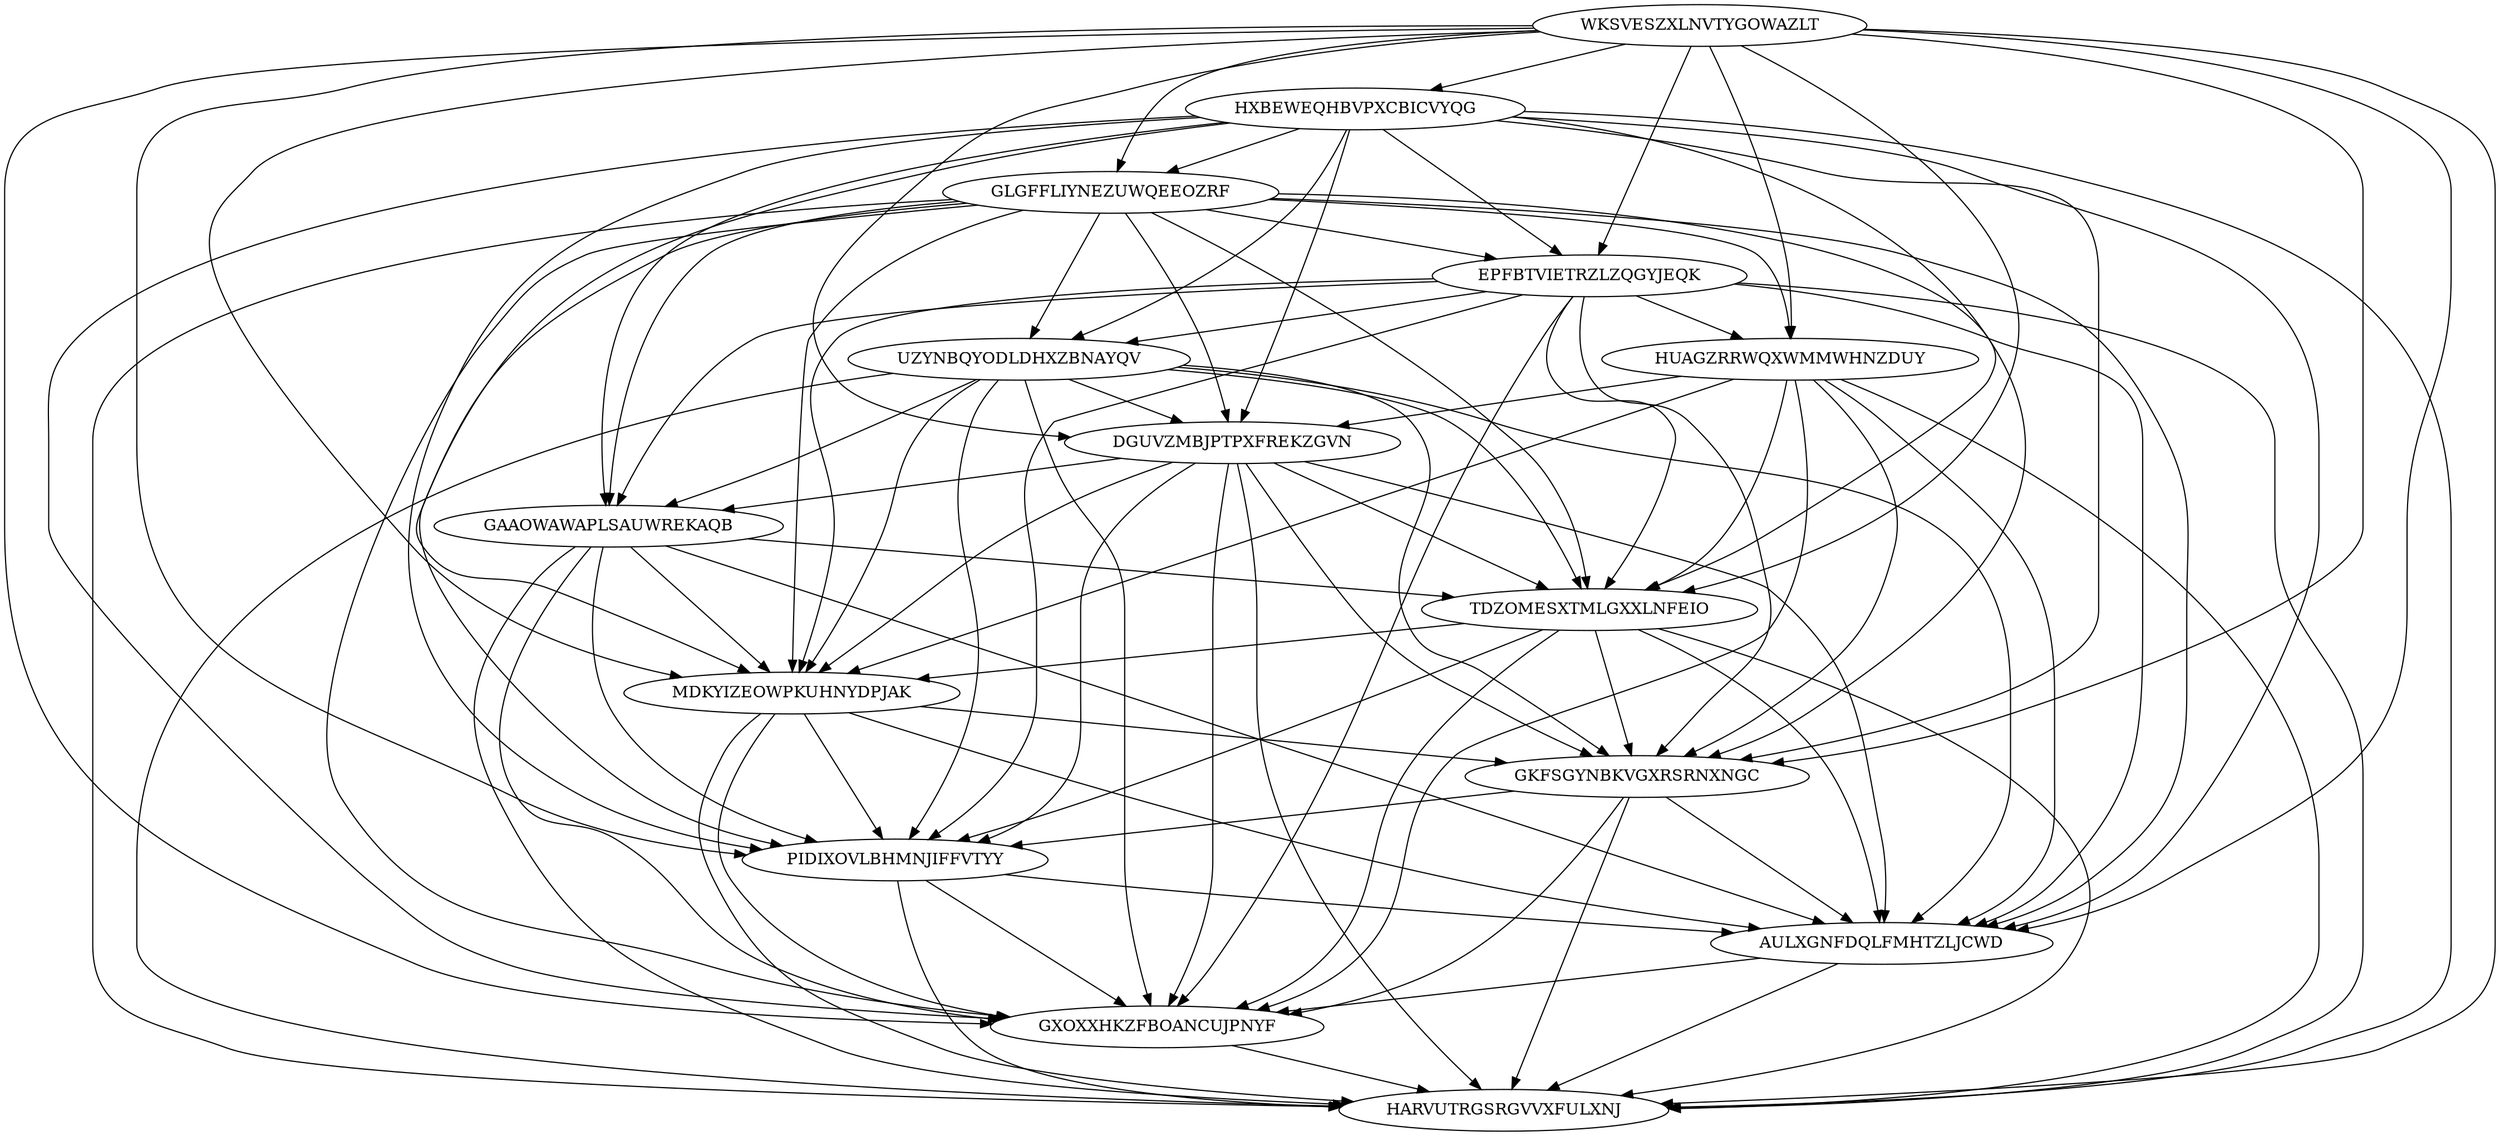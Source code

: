 digraph N15M97 {
	WKSVESZXLNVTYGOWAZLT	[Weight=19];
	HXBEWEQHBVPXCBICVYQG	[Weight=16];
	GLGFFLIYNEZUWQEEOZRF	[Weight=19];
	EPFBTVIETRZLZQGYJEQK	[Weight=11];
	UZYNBQYODLDHXZBNAYQV	[Weight=11];
	HUAGZRRWQXWMMWHNZDUY	[Weight=11];
	DGUVZMBJPTPXFREKZGVN	[Weight=14];
	GAAOWAWAPLSAUWREKAQB	[Weight=15];
	TDZOMESXTMLGXXLNFEIO	[Weight=11];
	MDKYIZEOWPKUHNYDPJAK	[Weight=19];
	GKFSGYNBKVGXRSRNXNGC	[Weight=19];
	PIDIXOVLBHMNJIFFVTYY	[Weight=16];
	AULXGNFDQLFMHTZLJCWD	[Weight=18];
	GXOXXHKZFBOANCUJPNYF	[Weight=18];
	HARVUTRGSRGVVXFULXNJ	[Weight=10];
	UZYNBQYODLDHXZBNAYQV -> PIDIXOVLBHMNJIFFVTYY [Weight=18];
	TDZOMESXTMLGXXLNFEIO -> HARVUTRGSRGVVXFULXNJ [Weight=17];
	HXBEWEQHBVPXCBICVYQG -> MDKYIZEOWPKUHNYDPJAK [Weight=11];
	HXBEWEQHBVPXCBICVYQG -> GLGFFLIYNEZUWQEEOZRF [Weight=16];
	TDZOMESXTMLGXXLNFEIO -> GXOXXHKZFBOANCUJPNYF [Weight=20];
	TDZOMESXTMLGXXLNFEIO -> PIDIXOVLBHMNJIFFVTYY [Weight=16];
	GLGFFLIYNEZUWQEEOZRF -> HARVUTRGSRGVVXFULXNJ [Weight=13];
	AULXGNFDQLFMHTZLJCWD -> GXOXXHKZFBOANCUJPNYF [Weight=11];
	HUAGZRRWQXWMMWHNZDUY -> TDZOMESXTMLGXXLNFEIO [Weight=13];
	WKSVESZXLNVTYGOWAZLT -> GXOXXHKZFBOANCUJPNYF [Weight=18];
	HXBEWEQHBVPXCBICVYQG -> GAAOWAWAPLSAUWREKAQB [Weight=14];
	PIDIXOVLBHMNJIFFVTYY -> AULXGNFDQLFMHTZLJCWD [Weight=15];
	TDZOMESXTMLGXXLNFEIO -> GKFSGYNBKVGXRSRNXNGC [Weight=20];
	AULXGNFDQLFMHTZLJCWD -> HARVUTRGSRGVVXFULXNJ [Weight=12];
	MDKYIZEOWPKUHNYDPJAK -> PIDIXOVLBHMNJIFFVTYY [Weight=15];
	HXBEWEQHBVPXCBICVYQG -> DGUVZMBJPTPXFREKZGVN [Weight=13];
	DGUVZMBJPTPXFREKZGVN -> AULXGNFDQLFMHTZLJCWD [Weight=18];
	WKSVESZXLNVTYGOWAZLT -> MDKYIZEOWPKUHNYDPJAK [Weight=14];
	WKSVESZXLNVTYGOWAZLT -> AULXGNFDQLFMHTZLJCWD [Weight=16];
	DGUVZMBJPTPXFREKZGVN -> GXOXXHKZFBOANCUJPNYF [Weight=17];
	HXBEWEQHBVPXCBICVYQG -> GXOXXHKZFBOANCUJPNYF [Weight=18];
	GLGFFLIYNEZUWQEEOZRF -> MDKYIZEOWPKUHNYDPJAK [Weight=14];
	UZYNBQYODLDHXZBNAYQV -> AULXGNFDQLFMHTZLJCWD [Weight=12];
	WKSVESZXLNVTYGOWAZLT -> HXBEWEQHBVPXCBICVYQG [Weight=16];
	DGUVZMBJPTPXFREKZGVN -> TDZOMESXTMLGXXLNFEIO [Weight=13];
	HUAGZRRWQXWMMWHNZDUY -> GXOXXHKZFBOANCUJPNYF [Weight=12];
	UZYNBQYODLDHXZBNAYQV -> GAAOWAWAPLSAUWREKAQB [Weight=16];
	MDKYIZEOWPKUHNYDPJAK -> HARVUTRGSRGVVXFULXNJ [Weight=12];
	HXBEWEQHBVPXCBICVYQG -> AULXGNFDQLFMHTZLJCWD [Weight=12];
	GKFSGYNBKVGXRSRNXNGC -> PIDIXOVLBHMNJIFFVTYY [Weight=18];
	MDKYIZEOWPKUHNYDPJAK -> GKFSGYNBKVGXRSRNXNGC [Weight=12];
	DGUVZMBJPTPXFREKZGVN -> GAAOWAWAPLSAUWREKAQB [Weight=10];
	EPFBTVIETRZLZQGYJEQK -> AULXGNFDQLFMHTZLJCWD [Weight=12];
	GAAOWAWAPLSAUWREKAQB -> TDZOMESXTMLGXXLNFEIO [Weight=16];
	GLGFFLIYNEZUWQEEOZRF -> UZYNBQYODLDHXZBNAYQV [Weight=19];
	HUAGZRRWQXWMMWHNZDUY -> HARVUTRGSRGVVXFULXNJ [Weight=10];
	UZYNBQYODLDHXZBNAYQV -> GXOXXHKZFBOANCUJPNYF [Weight=11];
	GKFSGYNBKVGXRSRNXNGC -> GXOXXHKZFBOANCUJPNYF [Weight=18];
	MDKYIZEOWPKUHNYDPJAK -> GXOXXHKZFBOANCUJPNYF [Weight=20];
	EPFBTVIETRZLZQGYJEQK -> UZYNBQYODLDHXZBNAYQV [Weight=10];
	EPFBTVIETRZLZQGYJEQK -> HARVUTRGSRGVVXFULXNJ [Weight=19];
	GLGFFLIYNEZUWQEEOZRF -> AULXGNFDQLFMHTZLJCWD [Weight=17];
	HXBEWEQHBVPXCBICVYQG -> UZYNBQYODLDHXZBNAYQV [Weight=17];
	PIDIXOVLBHMNJIFFVTYY -> GXOXXHKZFBOANCUJPNYF [Weight=17];
	WKSVESZXLNVTYGOWAZLT -> TDZOMESXTMLGXXLNFEIO [Weight=14];
	UZYNBQYODLDHXZBNAYQV -> GKFSGYNBKVGXRSRNXNGC [Weight=16];
	UZYNBQYODLDHXZBNAYQV -> MDKYIZEOWPKUHNYDPJAK [Weight=20];
	EPFBTVIETRZLZQGYJEQK -> TDZOMESXTMLGXXLNFEIO [Weight=14];
	UZYNBQYODLDHXZBNAYQV -> TDZOMESXTMLGXXLNFEIO [Weight=11];
	HXBEWEQHBVPXCBICVYQG -> HARVUTRGSRGVVXFULXNJ [Weight=18];
	EPFBTVIETRZLZQGYJEQK -> PIDIXOVLBHMNJIFFVTYY [Weight=10];
	GAAOWAWAPLSAUWREKAQB -> GXOXXHKZFBOANCUJPNYF [Weight=13];
	GLGFFLIYNEZUWQEEOZRF -> DGUVZMBJPTPXFREKZGVN [Weight=19];
	HUAGZRRWQXWMMWHNZDUY -> AULXGNFDQLFMHTZLJCWD [Weight=13];
	WKSVESZXLNVTYGOWAZLT -> GLGFFLIYNEZUWQEEOZRF [Weight=10];
	DGUVZMBJPTPXFREKZGVN -> PIDIXOVLBHMNJIFFVTYY [Weight=11];
	HXBEWEQHBVPXCBICVYQG -> PIDIXOVLBHMNJIFFVTYY [Weight=13];
	GAAOWAWAPLSAUWREKAQB -> HARVUTRGSRGVVXFULXNJ [Weight=20];
	GAAOWAWAPLSAUWREKAQB -> PIDIXOVLBHMNJIFFVTYY [Weight=13];
	EPFBTVIETRZLZQGYJEQK -> GKFSGYNBKVGXRSRNXNGC [Weight=10];
	GXOXXHKZFBOANCUJPNYF -> HARVUTRGSRGVVXFULXNJ [Weight=20];
	EPFBTVIETRZLZQGYJEQK -> GXOXXHKZFBOANCUJPNYF [Weight=14];
	DGUVZMBJPTPXFREKZGVN -> GKFSGYNBKVGXRSRNXNGC [Weight=18];
	MDKYIZEOWPKUHNYDPJAK -> AULXGNFDQLFMHTZLJCWD [Weight=17];
	WKSVESZXLNVTYGOWAZLT -> DGUVZMBJPTPXFREKZGVN [Weight=19];
	WKSVESZXLNVTYGOWAZLT -> GKFSGYNBKVGXRSRNXNGC [Weight=10];
	GKFSGYNBKVGXRSRNXNGC -> AULXGNFDQLFMHTZLJCWD [Weight=15];
	HUAGZRRWQXWMMWHNZDUY -> GKFSGYNBKVGXRSRNXNGC [Weight=10];
	EPFBTVIETRZLZQGYJEQK -> MDKYIZEOWPKUHNYDPJAK [Weight=19];
	GLGFFLIYNEZUWQEEOZRF -> GXOXXHKZFBOANCUJPNYF [Weight=19];
	HXBEWEQHBVPXCBICVYQG -> TDZOMESXTMLGXXLNFEIO [Weight=15];
	GAAOWAWAPLSAUWREKAQB -> AULXGNFDQLFMHTZLJCWD [Weight=17];
	TDZOMESXTMLGXXLNFEIO -> MDKYIZEOWPKUHNYDPJAK [Weight=14];
	WKSVESZXLNVTYGOWAZLT -> PIDIXOVLBHMNJIFFVTYY [Weight=16];
	WKSVESZXLNVTYGOWAZLT -> EPFBTVIETRZLZQGYJEQK [Weight=12];
	UZYNBQYODLDHXZBNAYQV -> DGUVZMBJPTPXFREKZGVN [Weight=14];
	WKSVESZXLNVTYGOWAZLT -> HARVUTRGSRGVVXFULXNJ [Weight=16];
	GLGFFLIYNEZUWQEEOZRF -> TDZOMESXTMLGXXLNFEIO [Weight=17];
	GLGFFLIYNEZUWQEEOZRF -> GKFSGYNBKVGXRSRNXNGC [Weight=15];
	GKFSGYNBKVGXRSRNXNGC -> HARVUTRGSRGVVXFULXNJ [Weight=11];
	GLGFFLIYNEZUWQEEOZRF -> GAAOWAWAPLSAUWREKAQB [Weight=17];
	GLGFFLIYNEZUWQEEOZRF -> EPFBTVIETRZLZQGYJEQK [Weight=16];
	PIDIXOVLBHMNJIFFVTYY -> HARVUTRGSRGVVXFULXNJ [Weight=13];
	WKSVESZXLNVTYGOWAZLT -> HUAGZRRWQXWMMWHNZDUY [Weight=10];
	GAAOWAWAPLSAUWREKAQB -> MDKYIZEOWPKUHNYDPJAK [Weight=17];
	TDZOMESXTMLGXXLNFEIO -> AULXGNFDQLFMHTZLJCWD [Weight=12];
	HUAGZRRWQXWMMWHNZDUY -> MDKYIZEOWPKUHNYDPJAK [Weight=17];
	HXBEWEQHBVPXCBICVYQG -> EPFBTVIETRZLZQGYJEQK [Weight=18];
	DGUVZMBJPTPXFREKZGVN -> HARVUTRGSRGVVXFULXNJ [Weight=17];
	DGUVZMBJPTPXFREKZGVN -> MDKYIZEOWPKUHNYDPJAK [Weight=18];
	HXBEWEQHBVPXCBICVYQG -> GKFSGYNBKVGXRSRNXNGC [Weight=11];
	HUAGZRRWQXWMMWHNZDUY -> DGUVZMBJPTPXFREKZGVN [Weight=15];
	UZYNBQYODLDHXZBNAYQV -> HARVUTRGSRGVVXFULXNJ [Weight=19];
	EPFBTVIETRZLZQGYJEQK -> GAAOWAWAPLSAUWREKAQB [Weight=13];
	GLGFFLIYNEZUWQEEOZRF -> PIDIXOVLBHMNJIFFVTYY [Weight=20];
	GLGFFLIYNEZUWQEEOZRF -> HUAGZRRWQXWMMWHNZDUY [Weight=11];
	EPFBTVIETRZLZQGYJEQK -> HUAGZRRWQXWMMWHNZDUY [Weight=13];
}
